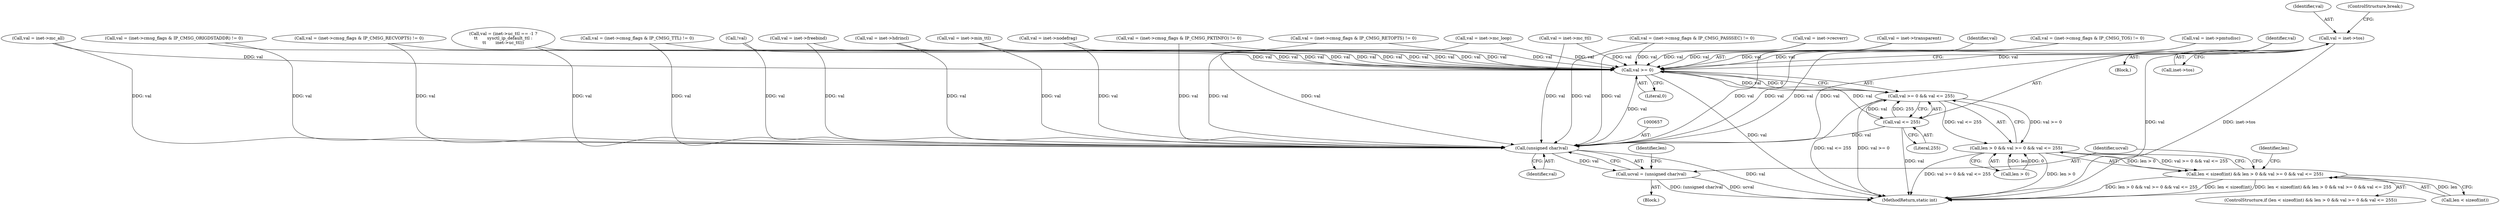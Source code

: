 digraph "0_linux_f6d8bd051c391c1c0458a30b2a7abcd939329259_25@pointer" {
"1000291" [label="(Call,val = inet->tos)"];
"1000646" [label="(Call,val >= 0)"];
"1000645" [label="(Call,val >= 0 && val <= 255)"];
"1000641" [label="(Call,len > 0 && val >= 0 && val <= 255)"];
"1000636" [label="(Call,len < sizeof(int) && len > 0 && val >= 0 && val <= 255)"];
"1000649" [label="(Call,val <= 255)"];
"1000656" [label="(Call,(unsigned char)val)"];
"1000654" [label="(Call,ucval = (unsigned char)val)"];
"1000648" [label="(Literal,0)"];
"1000292" [label="(Identifier,val)"];
"1000327" [label="(Call,val = inet->pmtudisc)"];
"1000658" [label="(Identifier,val)"];
"1000370" [label="(Call,val = inet->mc_ttl)"];
"1000637" [label="(Call,len < sizeof(int))"];
"1000247" [label="(Call,val = (inet->cmsg_flags & IP_CMSG_RECVOPTS) != 0)"];
"1000646" [label="(Call,val >= 0)"];
"1000258" [label="(Call,val = (inet->cmsg_flags & IP_CMSG_RETOPTS) != 0)"];
"1000649" [label="(Call,val <= 255)"];
"1000291" [label="(Call,val = inet->tos)"];
"1000652" [label="(Block,)"];
"1000225" [label="(Call,val = (inet->cmsg_flags & IP_CMSG_TTL) != 0)"];
"1000498" [label="(Call,val = inet->mc_all)"];
"1000660" [label="(Identifier,len)"];
"1000698" [label="(MethodReturn,static int)"];
"1000353" [label="(Call,!val)"];
"1000636" [label="(Call,len < sizeof(int) && len > 0 && val >= 0 && val <= 255)"];
"1000650" [label="(Identifier,val)"];
"1000148" [label="(Block,)"];
"1000214" [label="(Call,val = (inet->cmsg_flags & IP_CMSG_PKTINFO) != 0)"];
"1000298" [label="(Call,val = (inet->uc_ttl == -1 ?\n\t\t       sysctl_ip_default_ttl :\n\t\t       inet->uc_ttl))"];
"1000656" [label="(Call,(unsigned char)val)"];
"1000621" [label="(Call,val = inet->min_ttl)"];
"1000320" [label="(Call,val = inet->nodefrag)"];
"1000635" [label="(ControlStructure,if (len < sizeof(int) && len > 0 && val >= 0 && val <= 255))"];
"1000293" [label="(Call,inet->tos)"];
"1000377" [label="(Call,val = inet->mc_loop)"];
"1000655" [label="(Identifier,ucval)"];
"1000269" [label="(Call,val = (inet->cmsg_flags & IP_CMSG_PASSSEC) != 0)"];
"1000645" [label="(Call,val >= 0 && val <= 255)"];
"1000654" [label="(Call,ucval = (unsigned char)val)"];
"1000642" [label="(Call,len > 0)"];
"1000280" [label="(Call,val = (inet->cmsg_flags & IP_CMSG_ORIGDSTADDR) != 0)"];
"1000313" [label="(Call,val = inet->hdrincl)"];
"1000647" [label="(Identifier,val)"];
"1000614" [label="(Call,val = inet->transparent)"];
"1000682" [label="(Identifier,len)"];
"1000651" [label="(Literal,255)"];
"1000607" [label="(Call,val = inet->freebind)"];
"1000363" [label="(Call,val = inet->recverr)"];
"1000236" [label="(Call,val = (inet->cmsg_flags & IP_CMSG_TOS) != 0)"];
"1000641" [label="(Call,len > 0 && val >= 0 && val <= 255)"];
"1000296" [label="(ControlStructure,break;)"];
"1000291" -> "1000148"  [label="AST: "];
"1000291" -> "1000293"  [label="CFG: "];
"1000292" -> "1000291"  [label="AST: "];
"1000293" -> "1000291"  [label="AST: "];
"1000296" -> "1000291"  [label="CFG: "];
"1000291" -> "1000698"  [label="DDG: val"];
"1000291" -> "1000698"  [label="DDG: inet->tos"];
"1000291" -> "1000646"  [label="DDG: val"];
"1000291" -> "1000656"  [label="DDG: val"];
"1000646" -> "1000645"  [label="AST: "];
"1000646" -> "1000648"  [label="CFG: "];
"1000647" -> "1000646"  [label="AST: "];
"1000648" -> "1000646"  [label="AST: "];
"1000650" -> "1000646"  [label="CFG: "];
"1000645" -> "1000646"  [label="CFG: "];
"1000646" -> "1000698"  [label="DDG: val"];
"1000646" -> "1000645"  [label="DDG: val"];
"1000646" -> "1000645"  [label="DDG: 0"];
"1000621" -> "1000646"  [label="DDG: val"];
"1000363" -> "1000646"  [label="DDG: val"];
"1000607" -> "1000646"  [label="DDG: val"];
"1000327" -> "1000646"  [label="DDG: val"];
"1000377" -> "1000646"  [label="DDG: val"];
"1000280" -> "1000646"  [label="DDG: val"];
"1000313" -> "1000646"  [label="DDG: val"];
"1000370" -> "1000646"  [label="DDG: val"];
"1000258" -> "1000646"  [label="DDG: val"];
"1000247" -> "1000646"  [label="DDG: val"];
"1000236" -> "1000646"  [label="DDG: val"];
"1000225" -> "1000646"  [label="DDG: val"];
"1000298" -> "1000646"  [label="DDG: val"];
"1000614" -> "1000646"  [label="DDG: val"];
"1000498" -> "1000646"  [label="DDG: val"];
"1000214" -> "1000646"  [label="DDG: val"];
"1000269" -> "1000646"  [label="DDG: val"];
"1000353" -> "1000646"  [label="DDG: val"];
"1000320" -> "1000646"  [label="DDG: val"];
"1000646" -> "1000649"  [label="DDG: val"];
"1000646" -> "1000656"  [label="DDG: val"];
"1000645" -> "1000641"  [label="AST: "];
"1000645" -> "1000649"  [label="CFG: "];
"1000649" -> "1000645"  [label="AST: "];
"1000641" -> "1000645"  [label="CFG: "];
"1000645" -> "1000698"  [label="DDG: val >= 0"];
"1000645" -> "1000698"  [label="DDG: val <= 255"];
"1000645" -> "1000641"  [label="DDG: val >= 0"];
"1000645" -> "1000641"  [label="DDG: val <= 255"];
"1000649" -> "1000645"  [label="DDG: val"];
"1000649" -> "1000645"  [label="DDG: 255"];
"1000641" -> "1000636"  [label="AST: "];
"1000641" -> "1000642"  [label="CFG: "];
"1000642" -> "1000641"  [label="AST: "];
"1000636" -> "1000641"  [label="CFG: "];
"1000641" -> "1000698"  [label="DDG: val >= 0 && val <= 255"];
"1000641" -> "1000698"  [label="DDG: len > 0"];
"1000641" -> "1000636"  [label="DDG: len > 0"];
"1000641" -> "1000636"  [label="DDG: val >= 0 && val <= 255"];
"1000642" -> "1000641"  [label="DDG: len"];
"1000642" -> "1000641"  [label="DDG: 0"];
"1000636" -> "1000635"  [label="AST: "];
"1000636" -> "1000637"  [label="CFG: "];
"1000637" -> "1000636"  [label="AST: "];
"1000655" -> "1000636"  [label="CFG: "];
"1000682" -> "1000636"  [label="CFG: "];
"1000636" -> "1000698"  [label="DDG: len > 0 && val >= 0 && val <= 255"];
"1000636" -> "1000698"  [label="DDG: len < sizeof(int)"];
"1000636" -> "1000698"  [label="DDG: len < sizeof(int) && len > 0 && val >= 0 && val <= 255"];
"1000637" -> "1000636"  [label="DDG: len"];
"1000649" -> "1000651"  [label="CFG: "];
"1000650" -> "1000649"  [label="AST: "];
"1000651" -> "1000649"  [label="AST: "];
"1000649" -> "1000698"  [label="DDG: val"];
"1000649" -> "1000656"  [label="DDG: val"];
"1000656" -> "1000654"  [label="AST: "];
"1000656" -> "1000658"  [label="CFG: "];
"1000657" -> "1000656"  [label="AST: "];
"1000658" -> "1000656"  [label="AST: "];
"1000654" -> "1000656"  [label="CFG: "];
"1000656" -> "1000698"  [label="DDG: val"];
"1000656" -> "1000654"  [label="DDG: val"];
"1000621" -> "1000656"  [label="DDG: val"];
"1000363" -> "1000656"  [label="DDG: val"];
"1000607" -> "1000656"  [label="DDG: val"];
"1000327" -> "1000656"  [label="DDG: val"];
"1000377" -> "1000656"  [label="DDG: val"];
"1000280" -> "1000656"  [label="DDG: val"];
"1000313" -> "1000656"  [label="DDG: val"];
"1000370" -> "1000656"  [label="DDG: val"];
"1000258" -> "1000656"  [label="DDG: val"];
"1000247" -> "1000656"  [label="DDG: val"];
"1000236" -> "1000656"  [label="DDG: val"];
"1000225" -> "1000656"  [label="DDG: val"];
"1000298" -> "1000656"  [label="DDG: val"];
"1000614" -> "1000656"  [label="DDG: val"];
"1000498" -> "1000656"  [label="DDG: val"];
"1000214" -> "1000656"  [label="DDG: val"];
"1000269" -> "1000656"  [label="DDG: val"];
"1000353" -> "1000656"  [label="DDG: val"];
"1000320" -> "1000656"  [label="DDG: val"];
"1000654" -> "1000652"  [label="AST: "];
"1000655" -> "1000654"  [label="AST: "];
"1000660" -> "1000654"  [label="CFG: "];
"1000654" -> "1000698"  [label="DDG: (unsigned char)val"];
"1000654" -> "1000698"  [label="DDG: ucval"];
}
